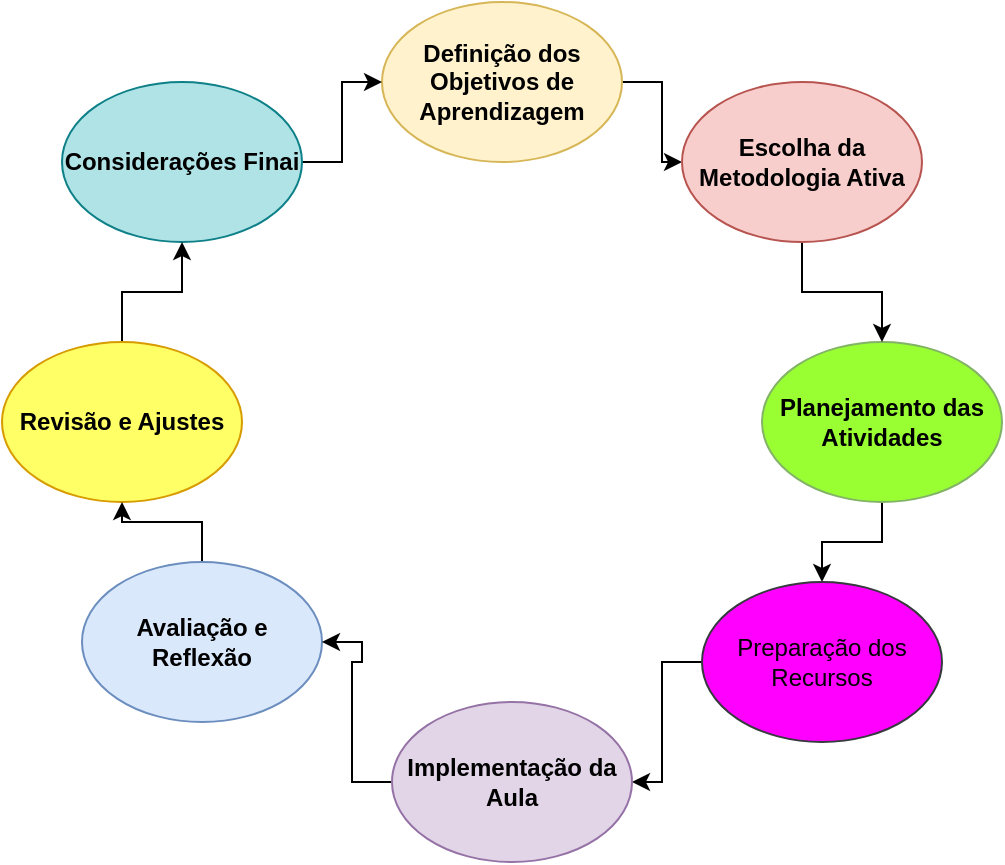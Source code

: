 <mxfile version="25.0.3">
  <diagram name="Página-1" id="6QJ6uyCKeFT1uFdG95DU">
    <mxGraphModel dx="1050" dy="522" grid="1" gridSize="10" guides="1" tooltips="1" connect="1" arrows="1" fold="1" page="1" pageScale="1" pageWidth="827" pageHeight="1169" math="0" shadow="0">
      <root>
        <mxCell id="0" />
        <mxCell id="1" parent="0" />
        <mxCell id="FL7bP5dIJ14nVVjfDYXj-23" value="" style="edgeStyle=orthogonalEdgeStyle;rounded=0;orthogonalLoop=1;jettySize=auto;html=1;" edge="1" parent="1" source="FL7bP5dIJ14nVVjfDYXj-1" target="FL7bP5dIJ14nVVjfDYXj-3">
          <mxGeometry relative="1" as="geometry" />
        </mxCell>
        <mxCell id="FL7bP5dIJ14nVVjfDYXj-1" value="&lt;b&gt;Definição dos Objetivos de Aprendizagem&lt;/b&gt;" style="ellipse;whiteSpace=wrap;html=1;fillColor=#fff2cc;strokeColor=#d6b656;" vertex="1" parent="1">
          <mxGeometry x="240" y="40" width="120" height="80" as="geometry" />
        </mxCell>
        <mxCell id="FL7bP5dIJ14nVVjfDYXj-25" value="" style="edgeStyle=orthogonalEdgeStyle;rounded=0;orthogonalLoop=1;jettySize=auto;html=1;" edge="1" parent="1" source="FL7bP5dIJ14nVVjfDYXj-2" target="FL7bP5dIJ14nVVjfDYXj-5">
          <mxGeometry relative="1" as="geometry" />
        </mxCell>
        <mxCell id="FL7bP5dIJ14nVVjfDYXj-2" value="&lt;b&gt;Planejamento das Atividades&lt;/b&gt;" style="ellipse;whiteSpace=wrap;html=1;fillColor=#99FF33;strokeColor=#82b366;" vertex="1" parent="1">
          <mxGeometry x="430" y="210" width="120" height="80" as="geometry" />
        </mxCell>
        <mxCell id="FL7bP5dIJ14nVVjfDYXj-24" value="" style="edgeStyle=orthogonalEdgeStyle;rounded=0;orthogonalLoop=1;jettySize=auto;html=1;" edge="1" parent="1" source="FL7bP5dIJ14nVVjfDYXj-3" target="FL7bP5dIJ14nVVjfDYXj-2">
          <mxGeometry relative="1" as="geometry" />
        </mxCell>
        <mxCell id="FL7bP5dIJ14nVVjfDYXj-3" value="&lt;b&gt;Escolha da Metodologia Ativa&lt;/b&gt;" style="ellipse;whiteSpace=wrap;html=1;fillColor=#f8cecc;strokeColor=#b85450;" vertex="1" parent="1">
          <mxGeometry x="390" y="80" width="120" height="80" as="geometry" />
        </mxCell>
        <mxCell id="FL7bP5dIJ14nVVjfDYXj-31" value="" style="edgeStyle=orthogonalEdgeStyle;rounded=0;orthogonalLoop=1;jettySize=auto;html=1;" edge="1" parent="1" source="FL7bP5dIJ14nVVjfDYXj-4" target="FL7bP5dIJ14nVVjfDYXj-1">
          <mxGeometry relative="1" as="geometry" />
        </mxCell>
        <mxCell id="FL7bP5dIJ14nVVjfDYXj-4" value="&lt;b&gt;Considerações Finai&lt;/b&gt;" style="ellipse;whiteSpace=wrap;html=1;fillColor=#b0e3e6;strokeColor=#0e8088;" vertex="1" parent="1">
          <mxGeometry x="80" y="80" width="120" height="80" as="geometry" />
        </mxCell>
        <mxCell id="FL7bP5dIJ14nVVjfDYXj-26" value="" style="edgeStyle=orthogonalEdgeStyle;rounded=0;orthogonalLoop=1;jettySize=auto;html=1;" edge="1" parent="1" source="FL7bP5dIJ14nVVjfDYXj-5" target="FL7bP5dIJ14nVVjfDYXj-8">
          <mxGeometry relative="1" as="geometry" />
        </mxCell>
        <mxCell id="FL7bP5dIJ14nVVjfDYXj-5" value="Preparação dos Recursos" style="ellipse;whiteSpace=wrap;html=1;fillColor=#FF00FF;strokeColor=#36393d;" vertex="1" parent="1">
          <mxGeometry x="400" y="330" width="120" height="80" as="geometry" />
        </mxCell>
        <mxCell id="FL7bP5dIJ14nVVjfDYXj-29" value="" style="edgeStyle=orthogonalEdgeStyle;rounded=0;orthogonalLoop=1;jettySize=auto;html=1;" edge="1" parent="1" source="FL7bP5dIJ14nVVjfDYXj-6" target="FL7bP5dIJ14nVVjfDYXj-4">
          <mxGeometry relative="1" as="geometry" />
        </mxCell>
        <mxCell id="FL7bP5dIJ14nVVjfDYXj-6" value="&lt;b&gt;Revisão e Ajustes&lt;/b&gt;" style="ellipse;whiteSpace=wrap;html=1;fillColor=#FFFF66;strokeColor=#d79b00;" vertex="1" parent="1">
          <mxGeometry x="50" y="210" width="120" height="80" as="geometry" />
        </mxCell>
        <mxCell id="FL7bP5dIJ14nVVjfDYXj-28" value="" style="edgeStyle=orthogonalEdgeStyle;rounded=0;orthogonalLoop=1;jettySize=auto;html=1;" edge="1" parent="1" source="FL7bP5dIJ14nVVjfDYXj-7" target="FL7bP5dIJ14nVVjfDYXj-6">
          <mxGeometry relative="1" as="geometry" />
        </mxCell>
        <mxCell id="FL7bP5dIJ14nVVjfDYXj-7" value="&lt;b&gt;Avaliação e Reflexão&lt;/b&gt;" style="ellipse;whiteSpace=wrap;html=1;fillColor=#dae8fc;strokeColor=#6c8ebf;" vertex="1" parent="1">
          <mxGeometry x="90" y="320" width="120" height="80" as="geometry" />
        </mxCell>
        <mxCell id="FL7bP5dIJ14nVVjfDYXj-27" value="" style="edgeStyle=orthogonalEdgeStyle;rounded=0;orthogonalLoop=1;jettySize=auto;html=1;" edge="1" parent="1" source="FL7bP5dIJ14nVVjfDYXj-8" target="FL7bP5dIJ14nVVjfDYXj-7">
          <mxGeometry relative="1" as="geometry" />
        </mxCell>
        <mxCell id="FL7bP5dIJ14nVVjfDYXj-8" value="&lt;b&gt;Implementação da Aula&lt;/b&gt;" style="ellipse;whiteSpace=wrap;html=1;fillColor=#e1d5e7;strokeColor=#9673a6;" vertex="1" parent="1">
          <mxGeometry x="245" y="390" width="120" height="80" as="geometry" />
        </mxCell>
      </root>
    </mxGraphModel>
  </diagram>
</mxfile>
